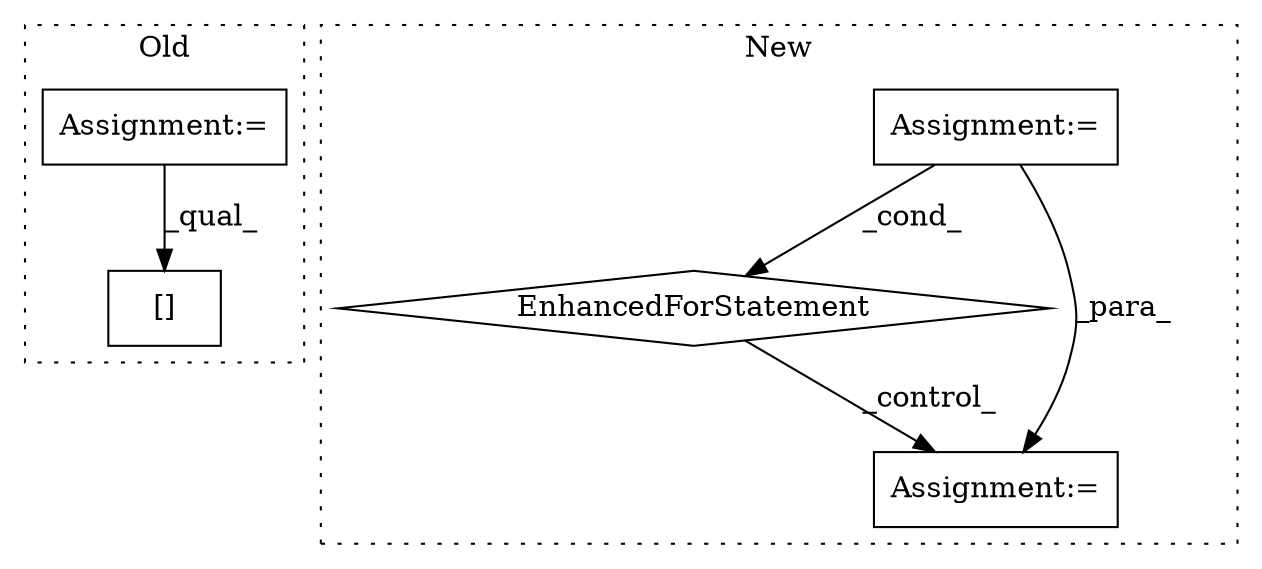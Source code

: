 digraph G {
subgraph cluster0 {
1 [label="[]" a="2" s="3148,3169" l="14,1" shape="box"];
4 [label="Assignment:=" a="7" s="3069" l="1" shape="box"];
label = "Old";
style="dotted";
}
subgraph cluster1 {
2 [label="EnhancedForStatement" a="70" s="2325,2461" l="102,2" shape="diamond"];
3 [label="Assignment:=" a="7" s="2325,2461" l="102,2" shape="box"];
5 [label="Assignment:=" a="7" s="2478" l="1" shape="box"];
label = "New";
style="dotted";
}
2 -> 5 [label="_control_"];
3 -> 2 [label="_cond_"];
3 -> 5 [label="_para_"];
4 -> 1 [label="_qual_"];
}